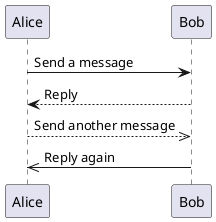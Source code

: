 @startuml
Alice -> Bob: Send a message
Bob --> Alice: Reply
Alice -->> Bob: Send another message
Bob ->> Alice: Reply again
@enduml
